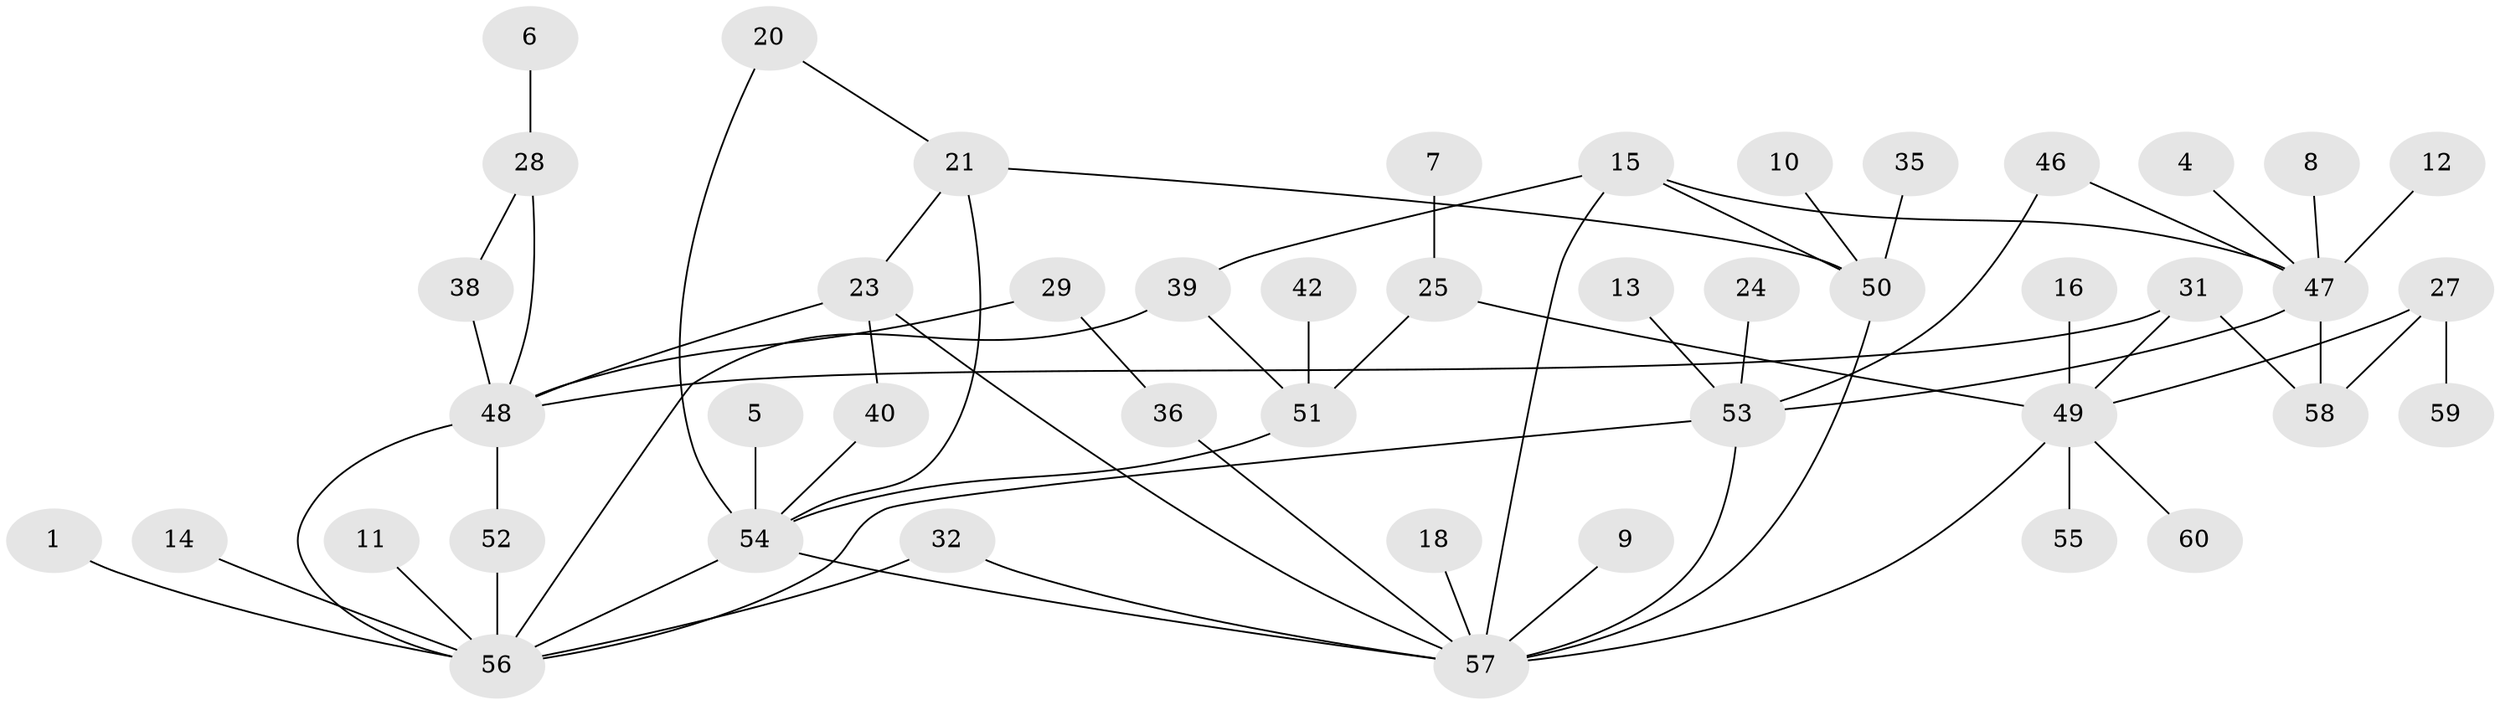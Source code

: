 // original degree distribution, {1: 0.2711864406779661, 0: 0.11864406779661017, 2: 0.2288135593220339, 4: 0.1271186440677966, 3: 0.2033898305084746, 5: 0.025423728813559324, 7: 0.00847457627118644, 8: 0.01694915254237288}
// Generated by graph-tools (version 1.1) at 2025/25/03/09/25 03:25:21]
// undirected, 46 vertices, 64 edges
graph export_dot {
graph [start="1"]
  node [color=gray90,style=filled];
  1;
  4;
  5;
  6;
  7;
  8;
  9;
  10;
  11;
  12;
  13;
  14;
  15;
  16;
  18;
  20;
  21;
  23;
  24;
  25;
  27;
  28;
  29;
  31;
  32;
  35;
  36;
  38;
  39;
  40;
  42;
  46;
  47;
  48;
  49;
  50;
  51;
  52;
  53;
  54;
  55;
  56;
  57;
  58;
  59;
  60;
  1 -- 56 [weight=1.0];
  4 -- 47 [weight=1.0];
  5 -- 54 [weight=1.0];
  6 -- 28 [weight=1.0];
  7 -- 25 [weight=1.0];
  8 -- 47 [weight=1.0];
  9 -- 57 [weight=1.0];
  10 -- 50 [weight=1.0];
  11 -- 56 [weight=1.0];
  12 -- 47 [weight=2.0];
  13 -- 53 [weight=1.0];
  14 -- 56 [weight=1.0];
  15 -- 39 [weight=1.0];
  15 -- 47 [weight=1.0];
  15 -- 50 [weight=1.0];
  15 -- 57 [weight=1.0];
  16 -- 49 [weight=1.0];
  18 -- 57 [weight=1.0];
  20 -- 21 [weight=1.0];
  20 -- 54 [weight=1.0];
  21 -- 23 [weight=1.0];
  21 -- 50 [weight=1.0];
  21 -- 54 [weight=2.0];
  23 -- 40 [weight=1.0];
  23 -- 48 [weight=1.0];
  23 -- 57 [weight=1.0];
  24 -- 53 [weight=1.0];
  25 -- 49 [weight=1.0];
  25 -- 51 [weight=2.0];
  27 -- 49 [weight=1.0];
  27 -- 58 [weight=1.0];
  27 -- 59 [weight=1.0];
  28 -- 38 [weight=1.0];
  28 -- 48 [weight=1.0];
  29 -- 36 [weight=1.0];
  29 -- 48 [weight=1.0];
  31 -- 48 [weight=1.0];
  31 -- 49 [weight=1.0];
  31 -- 58 [weight=1.0];
  32 -- 56 [weight=1.0];
  32 -- 57 [weight=1.0];
  35 -- 50 [weight=1.0];
  36 -- 57 [weight=1.0];
  38 -- 48 [weight=1.0];
  39 -- 51 [weight=1.0];
  39 -- 56 [weight=1.0];
  40 -- 54 [weight=1.0];
  42 -- 51 [weight=1.0];
  46 -- 47 [weight=1.0];
  46 -- 53 [weight=1.0];
  47 -- 53 [weight=1.0];
  47 -- 58 [weight=1.0];
  48 -- 52 [weight=1.0];
  48 -- 56 [weight=1.0];
  49 -- 55 [weight=2.0];
  49 -- 57 [weight=1.0];
  49 -- 60 [weight=1.0];
  50 -- 57 [weight=1.0];
  51 -- 54 [weight=1.0];
  52 -- 56 [weight=1.0];
  53 -- 56 [weight=1.0];
  53 -- 57 [weight=1.0];
  54 -- 56 [weight=1.0];
  54 -- 57 [weight=1.0];
}
